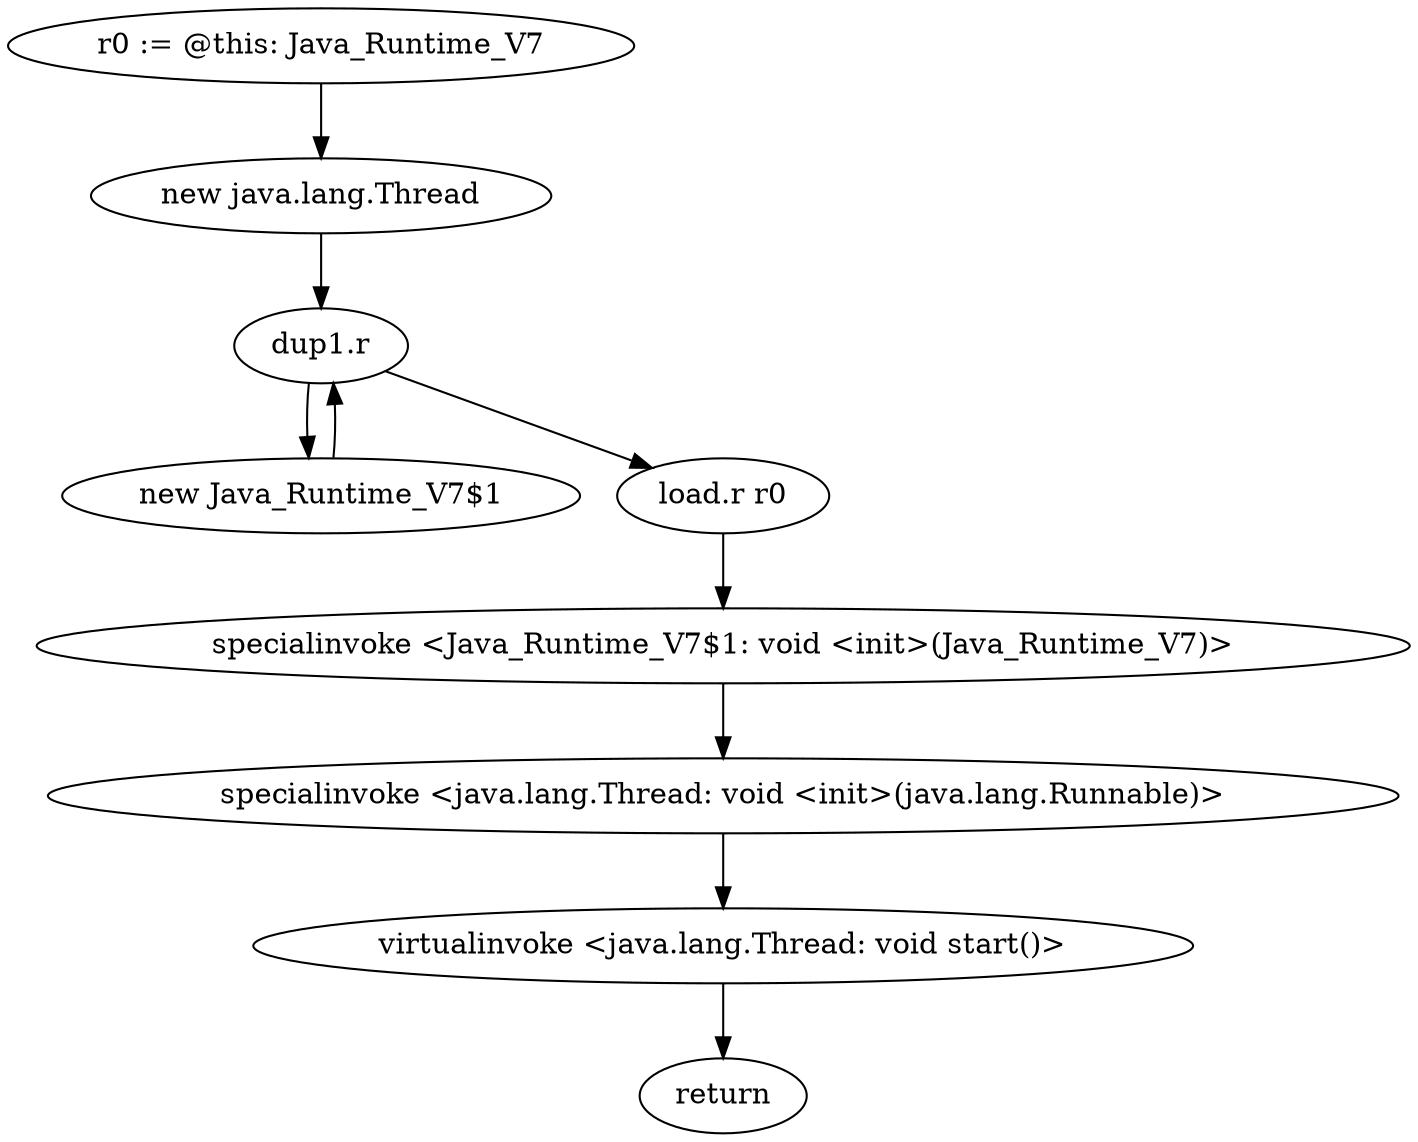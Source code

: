 digraph "" {
    "r0 := @this: Java_Runtime_V7"
    "new java.lang.Thread"
    "r0 := @this: Java_Runtime_V7"->"new java.lang.Thread";
    "dup1.r"
    "new java.lang.Thread"->"dup1.r";
    "new Java_Runtime_V7$1"
    "dup1.r"->"new Java_Runtime_V7$1";
    "new Java_Runtime_V7$1"->"dup1.r";
    "load.r r0"
    "dup1.r"->"load.r r0";
    "specialinvoke <Java_Runtime_V7$1: void <init>(Java_Runtime_V7)>"
    "load.r r0"->"specialinvoke <Java_Runtime_V7$1: void <init>(Java_Runtime_V7)>";
    "specialinvoke <java.lang.Thread: void <init>(java.lang.Runnable)>"
    "specialinvoke <Java_Runtime_V7$1: void <init>(Java_Runtime_V7)>"->"specialinvoke <java.lang.Thread: void <init>(java.lang.Runnable)>";
    "virtualinvoke <java.lang.Thread: void start()>"
    "specialinvoke <java.lang.Thread: void <init>(java.lang.Runnable)>"->"virtualinvoke <java.lang.Thread: void start()>";
    "return"
    "virtualinvoke <java.lang.Thread: void start()>"->"return";
}
